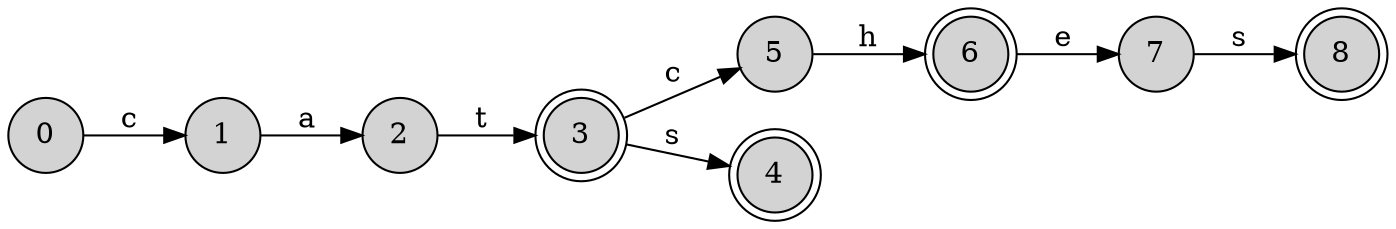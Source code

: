 // This graph generated with hfst-fst2txt blah
digraph H {
rankdir = LR;
node [shape=circle,style=filled] 0
node [shape=circle,style=filled] 1
node [shape=circle,style=filled] 2
node [shape=circle,style=filled] 5
node [shape=circle,style=filled] 7
node [shape=doublecircle,style=filled] 3
node [shape=doublecircle,style=filled] 4
node [shape=doublecircle,style=filled] 6
node [shape=doublecircle,style=filled] 8
0 -> 1 [label="c "];
1 -> 2 [label="a "];
2 -> 3 [label="t "];
3 -> 4 [label="s "];
3 -> 5 [label="c "];
5 -> 6 [label="h "];
6 -> 7 [label="e "];
7 -> 8 [label="s "];
}
